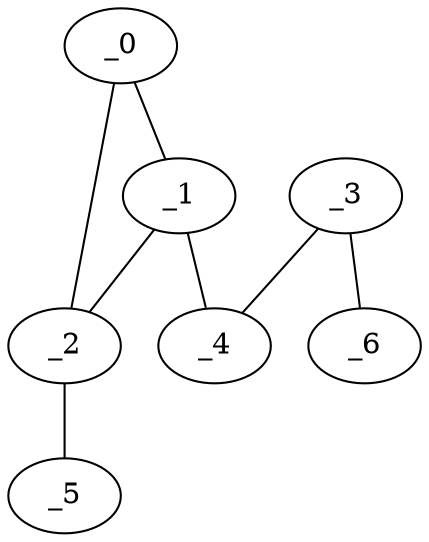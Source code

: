 graph AP1_0032 {
	_0	 [x="0.444963",
		y="0.653722"];
	_1	 [x="1.6836",
		y="2.78529"];
	_0 -- _1;
	_2	 [x="2.3",
		y="0.71"];
	_0 -- _2;
	_1 -- _2;
	_4	 [x="1.8853",
		y="1.45584"];
	_1 -- _4;
	_5	 [x="2.79512",
		y="0.388204"];
	_2 -- _5;
	_3	 [x="0.88",
		y="1.49"];
	_3 -- _4;
	_6	 [x="2.28932",
		y="2.61502"];
	_3 -- _6;
}
